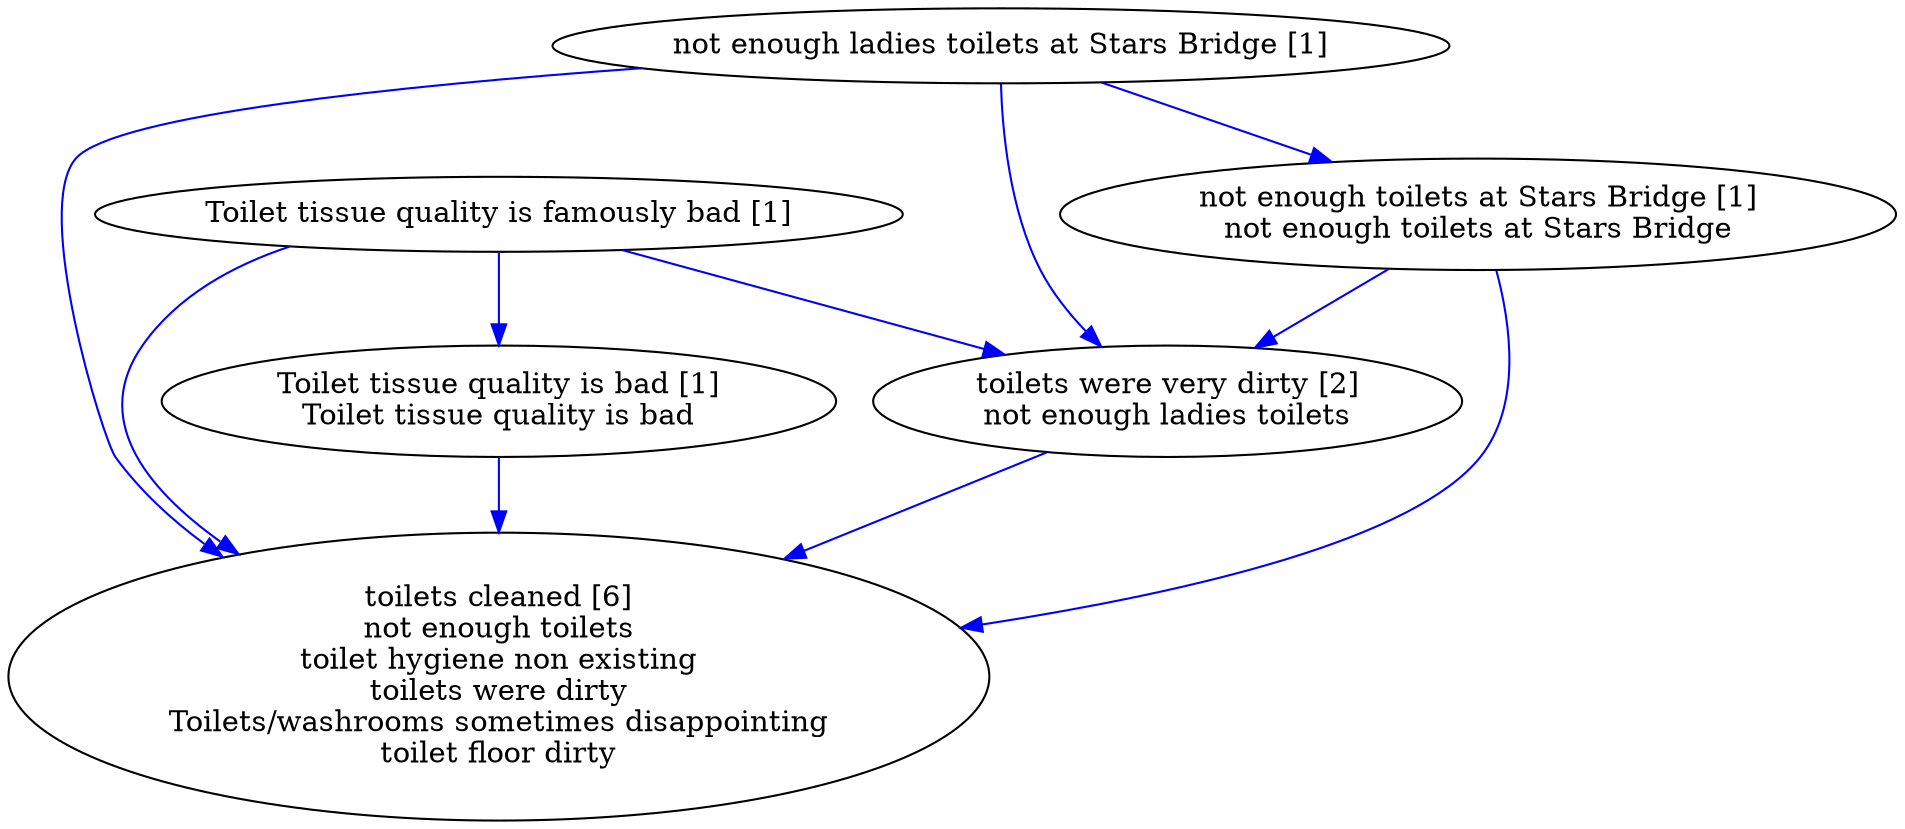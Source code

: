 digraph collapsedGraph {
"toilets were very dirty [2]\nnot enough ladies toilets""toilets cleaned [6]\nnot enough toilets\ntoilet hygiene non existing\ntoilets were dirty\nToilets/washrooms sometimes disappointing\ntoilet floor dirty""Toilet tissue quality is famously bad [1]""Toilet tissue quality is bad [1]\nToilet tissue quality is bad""not enough ladies toilets at Stars Bridge [1]""not enough toilets at Stars Bridge [1]\nnot enough toilets at Stars Bridge""Toilet tissue quality is famously bad [1]" -> "Toilet tissue quality is bad [1]\nToilet tissue quality is bad" [color=blue]
"not enough ladies toilets at Stars Bridge [1]" -> "not enough toilets at Stars Bridge [1]\nnot enough toilets at Stars Bridge" [color=blue]
"Toilet tissue quality is famously bad [1]" -> "toilets were very dirty [2]\nnot enough ladies toilets" [color=blue]
"Toilet tissue quality is famously bad [1]" -> "toilets cleaned [6]\nnot enough toilets\ntoilet hygiene non existing\ntoilets were dirty\nToilets/washrooms sometimes disappointing\ntoilet floor dirty" [color=blue]
"Toilet tissue quality is bad [1]\nToilet tissue quality is bad" -> "toilets cleaned [6]\nnot enough toilets\ntoilet hygiene non existing\ntoilets were dirty\nToilets/washrooms sometimes disappointing\ntoilet floor dirty" [color=blue]
"not enough ladies toilets at Stars Bridge [1]" -> "toilets cleaned [6]\nnot enough toilets\ntoilet hygiene non existing\ntoilets were dirty\nToilets/washrooms sometimes disappointing\ntoilet floor dirty" [color=blue]
"not enough ladies toilets at Stars Bridge [1]" -> "toilets were very dirty [2]\nnot enough ladies toilets" [color=blue]
"not enough toilets at Stars Bridge [1]\nnot enough toilets at Stars Bridge" -> "toilets were very dirty [2]\nnot enough ladies toilets" [color=blue]
"not enough toilets at Stars Bridge [1]\nnot enough toilets at Stars Bridge" -> "toilets cleaned [6]\nnot enough toilets\ntoilet hygiene non existing\ntoilets were dirty\nToilets/washrooms sometimes disappointing\ntoilet floor dirty" [color=blue]
"toilets were very dirty [2]\nnot enough ladies toilets" -> "toilets cleaned [6]\nnot enough toilets\ntoilet hygiene non existing\ntoilets were dirty\nToilets/washrooms sometimes disappointing\ntoilet floor dirty" [color=blue]
}